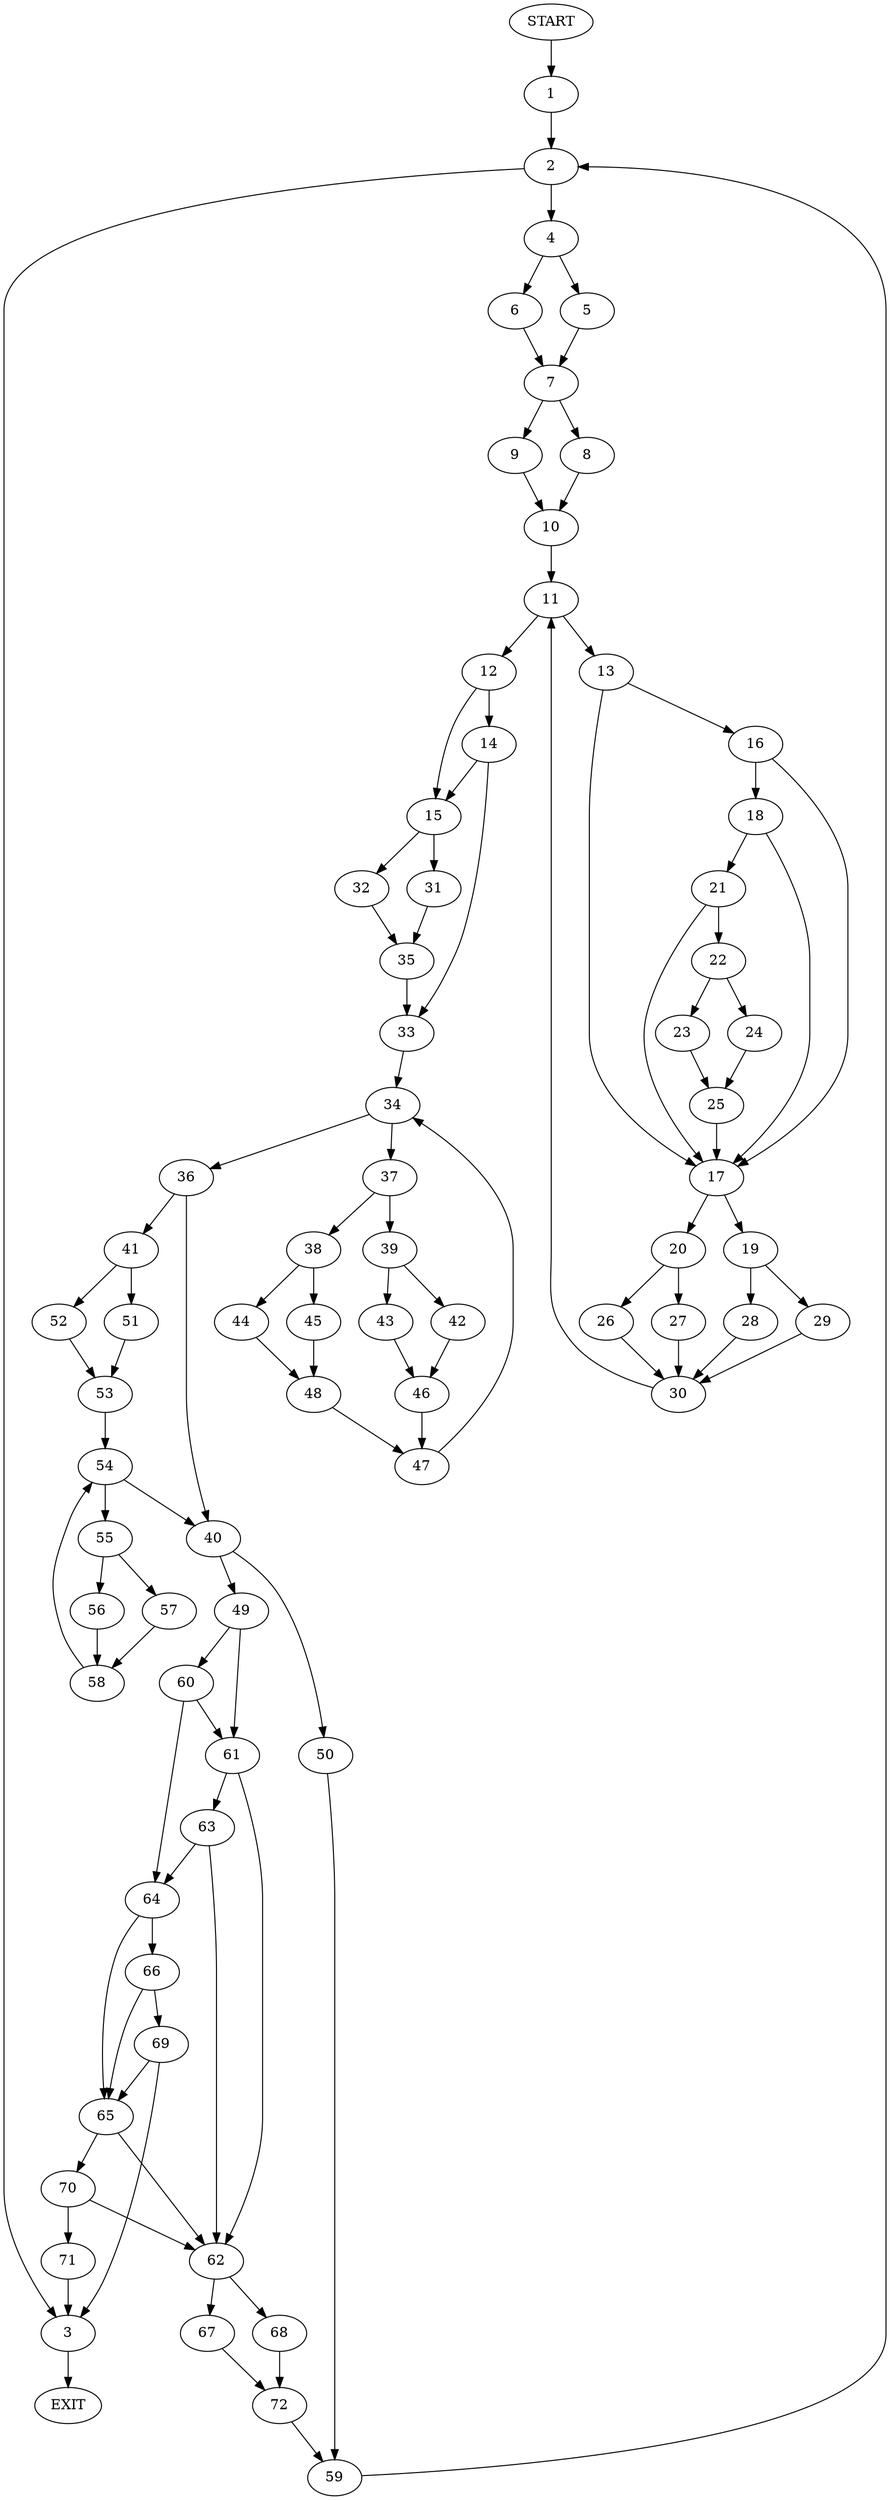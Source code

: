 digraph {
0 [label="START"]
73 [label="EXIT"]
0 -> 1
1 -> 2
2 -> 3
2 -> 4
3 -> 73
4 -> 5
4 -> 6
5 -> 7
6 -> 7
7 -> 8
7 -> 9
9 -> 10
8 -> 10
10 -> 11
11 -> 12
11 -> 13
12 -> 14
12 -> 15
13 -> 16
13 -> 17
16 -> 18
16 -> 17
17 -> 19
17 -> 20
18 -> 21
18 -> 17
21 -> 22
21 -> 17
22 -> 23
22 -> 24
24 -> 25
23 -> 25
25 -> 17
20 -> 26
20 -> 27
19 -> 28
19 -> 29
28 -> 30
29 -> 30
30 -> 11
26 -> 30
27 -> 30
15 -> 31
15 -> 32
14 -> 33
14 -> 15
33 -> 34
32 -> 35
31 -> 35
35 -> 33
34 -> 36
34 -> 37
37 -> 38
37 -> 39
36 -> 40
36 -> 41
39 -> 42
39 -> 43
38 -> 44
38 -> 45
43 -> 46
42 -> 46
46 -> 47
47 -> 34
45 -> 48
44 -> 48
48 -> 47
40 -> 49
40 -> 50
41 -> 51
41 -> 52
51 -> 53
52 -> 53
53 -> 54
54 -> 55
54 -> 40
55 -> 56
55 -> 57
56 -> 58
57 -> 58
58 -> 54
50 -> 59
49 -> 60
49 -> 61
61 -> 62
61 -> 63
60 -> 64
60 -> 61
64 -> 65
64 -> 66
63 -> 62
63 -> 64
62 -> 67
62 -> 68
66 -> 69
66 -> 65
65 -> 62
65 -> 70
69 -> 3
69 -> 65
70 -> 62
70 -> 71
71 -> 3
68 -> 72
67 -> 72
72 -> 59
59 -> 2
}
